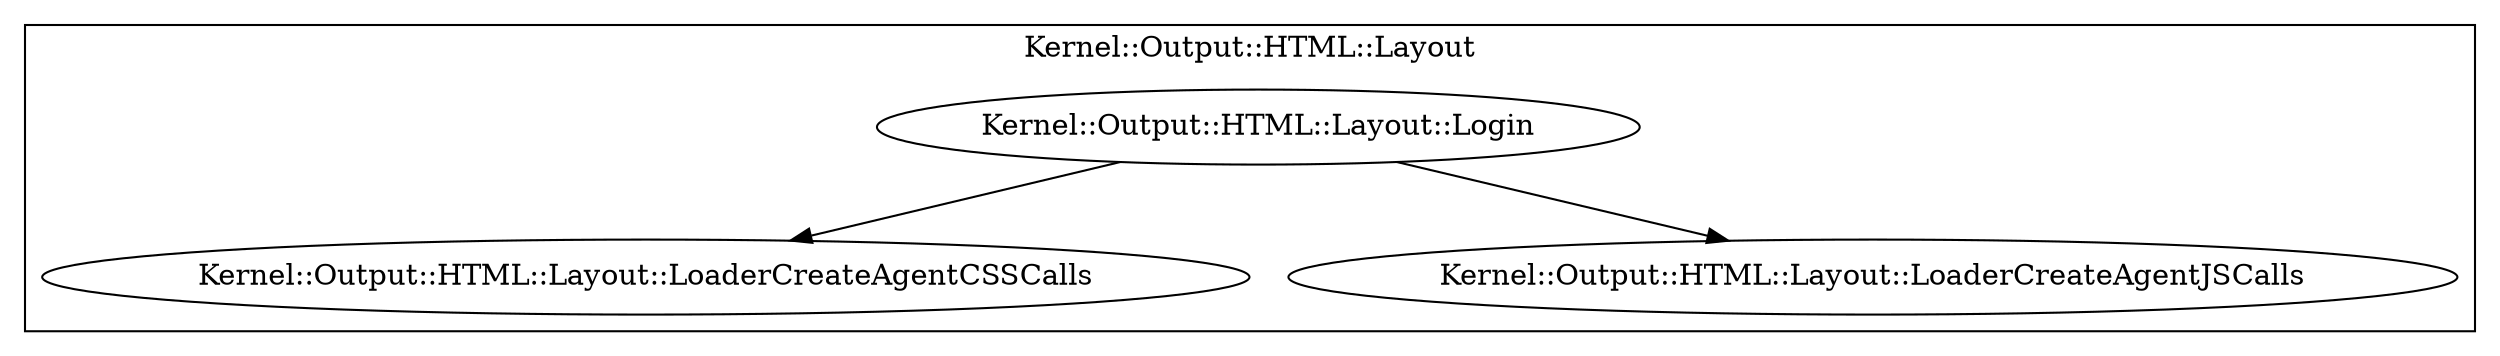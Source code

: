 digraph {
graph [overlap=false]
subgraph cluster_Kernel_Output_HTML_Layout {
	label="Kernel::Output::HTML::Layout";
	"Kernel::Output::HTML::Layout::Login";
	"Kernel::Output::HTML::Layout::LoaderCreateAgentCSSCalls";
	"Kernel::Output::HTML::Layout::LoaderCreateAgentJSCalls";
}
"Kernel::Output::HTML::Layout::Login" -> "Kernel::Output::HTML::Layout::LoaderCreateAgentJSCalls";
"Kernel::Output::HTML::Layout::Login" -> "Kernel::Output::HTML::Layout::LoaderCreateAgentCSSCalls";
}
